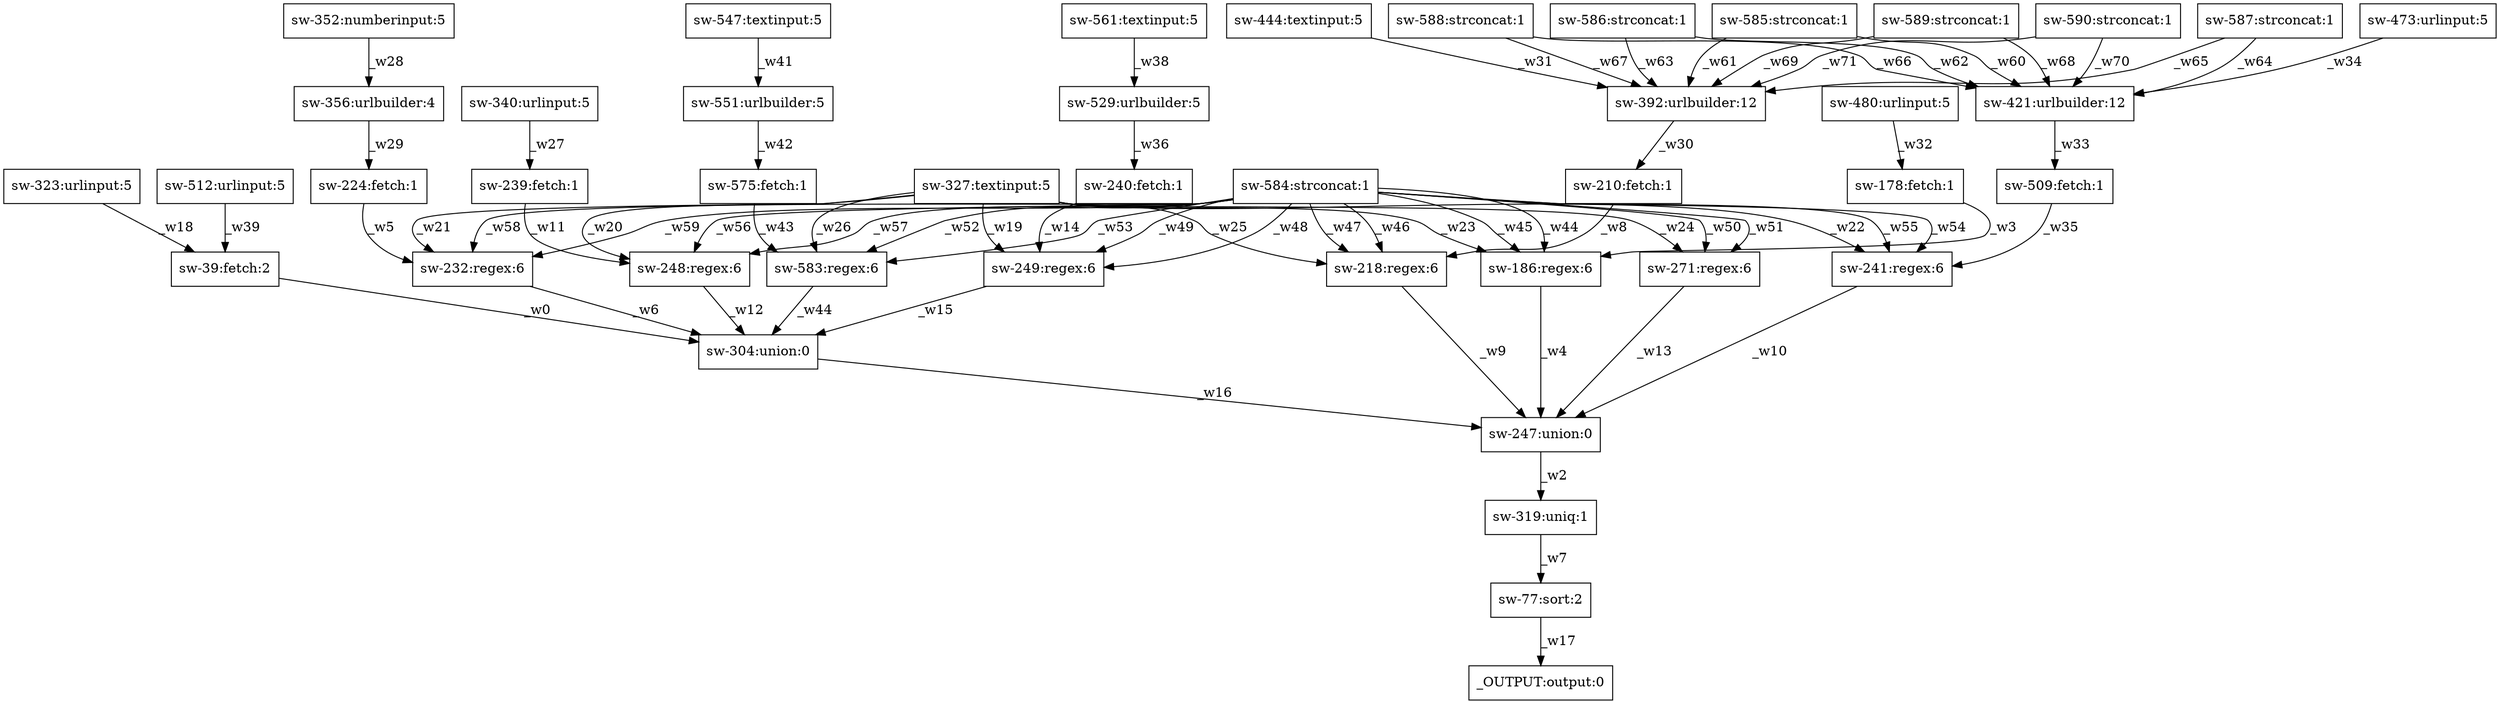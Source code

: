 digraph test1 { node [shape=box] "_OUTPUT" [label="_OUTPUT:output:0"];"sw-186" [label="sw-186:regex:6"];"sw-218" [label="sw-218:regex:6"];"sw-547" [label="sw-547:textinput:5"];"sw-224" [label="sw-224:fetch:1"];"sw-304" [label="sw-304:union:0"];"sw-529" [label="sw-529:urlbuilder:5"];"sw-323" [label="sw-323:urlinput:5"];"sw-356" [label="sw-356:urlbuilder:4"];"sw-584" [label="sw-584:strconcat:1"];"sw-586" [label="sw-586:strconcat:1"];"sw-249" [label="sw-249:regex:6"];"sw-271" [label="sw-271:regex:6"];"sw-473" [label="sw-473:urlinput:5"];"sw-575" [label="sw-575:fetch:1"];"sw-247" [label="sw-247:union:0"];"sw-590" [label="sw-590:strconcat:1"];"sw-589" [label="sw-589:strconcat:1"];"sw-561" [label="sw-561:textinput:5"];"sw-509" [label="sw-509:fetch:1"];"sw-340" [label="sw-340:urlinput:5"];"sw-583" [label="sw-583:regex:6"];"sw-352" [label="sw-352:numberinput:5"];"sw-444" [label="sw-444:textinput:5"];"sw-240" [label="sw-240:fetch:1"];"sw-588" [label="sw-588:strconcat:1"];"sw-551" [label="sw-551:urlbuilder:5"];"sw-421" [label="sw-421:urlbuilder:12"];"sw-587" [label="sw-587:strconcat:1"];"sw-239" [label="sw-239:fetch:1"];"sw-480" [label="sw-480:urlinput:5"];"sw-241" [label="sw-241:regex:6"];"sw-512" [label="sw-512:urlinput:5"];"sw-319" [label="sw-319:uniq:1"];"sw-39" [label="sw-39:fetch:2"];"sw-585" [label="sw-585:strconcat:1"];"sw-248" [label="sw-248:regex:6"];"sw-210" [label="sw-210:fetch:1"];"sw-232" [label="sw-232:regex:6"];"sw-392" [label="sw-392:urlbuilder:12"];"sw-77" [label="sw-77:sort:2"];"sw-178" [label="sw-178:fetch:1"];"sw-327" [label="sw-327:textinput:5"];"sw-39" -> "sw-304" [label="_w0"];"sw-247" -> "sw-319" [label="_w2"];"sw-178" -> "sw-186" [label="_w3"];"sw-186" -> "sw-247" [label="_w4"];"sw-224" -> "sw-232" [label="_w5"];"sw-232" -> "sw-304" [label="_w6"];"sw-319" -> "sw-77" [label="_w7"];"sw-210" -> "sw-218" [label="_w8"];"sw-218" -> "sw-247" [label="_w9"];"sw-241" -> "sw-247" [label="_w10"];"sw-239" -> "sw-248" [label="_w11"];"sw-248" -> "sw-304" [label="_w12"];"sw-271" -> "sw-247" [label="_w13"];"sw-240" -> "sw-249" [label="_w14"];"sw-249" -> "sw-304" [label="_w15"];"sw-304" -> "sw-247" [label="_w16"];"sw-77" -> "_OUTPUT" [label="_w17"];"sw-323" -> "sw-39" [label="_w18"];"sw-327" -> "sw-249" [label="_w19"];"sw-327" -> "sw-248" [label="_w20"];"sw-327" -> "sw-232" [label="_w21"];"sw-327" -> "sw-241" [label="_w22"];"sw-327" -> "sw-186" [label="_w23"];"sw-327" -> "sw-271" [label="_w24"];"sw-327" -> "sw-218" [label="_w25"];"sw-327" -> "sw-583" [label="_w26"];"sw-340" -> "sw-239" [label="_w27"];"sw-352" -> "sw-356" [label="_w28"];"sw-356" -> "sw-224" [label="_w29"];"sw-392" -> "sw-210" [label="_w30"];"sw-444" -> "sw-392" [label="_w31"];"sw-480" -> "sw-178" [label="_w32"];"sw-421" -> "sw-509" [label="_w33"];"sw-473" -> "sw-421" [label="_w34"];"sw-509" -> "sw-241" [label="_w35"];"sw-529" -> "sw-240" [label="_w36"];"sw-561" -> "sw-529" [label="_w38"];"sw-512" -> "sw-39" [label="_w39"];"sw-547" -> "sw-551" [label="_w41"];"sw-551" -> "sw-575" [label="_w42"];"sw-575" -> "sw-583" [label="_w43"];"sw-583" -> "sw-304" [label="_w44"];"sw-584" -> "sw-186" [label="_w44"];"sw-584" -> "sw-186" [label="_w45"];"sw-584" -> "sw-218" [label="_w46"];"sw-584" -> "sw-218" [label="_w47"];"sw-584" -> "sw-249" [label="_w48"];"sw-584" -> "sw-249" [label="_w49"];"sw-584" -> "sw-271" [label="_w50"];"sw-584" -> "sw-271" [label="_w51"];"sw-584" -> "sw-583" [label="_w52"];"sw-584" -> "sw-583" [label="_w53"];"sw-584" -> "sw-241" [label="_w54"];"sw-584" -> "sw-241" [label="_w55"];"sw-584" -> "sw-248" [label="_w56"];"sw-584" -> "sw-248" [label="_w57"];"sw-584" -> "sw-232" [label="_w58"];"sw-584" -> "sw-232" [label="_w59"];"sw-585" -> "sw-421" [label="_w60"];"sw-585" -> "sw-392" [label="_w61"];"sw-586" -> "sw-421" [label="_w62"];"sw-586" -> "sw-392" [label="_w63"];"sw-587" -> "sw-421" [label="_w64"];"sw-587" -> "sw-392" [label="_w65"];"sw-588" -> "sw-421" [label="_w66"];"sw-588" -> "sw-392" [label="_w67"];"sw-589" -> "sw-421" [label="_w68"];"sw-589" -> "sw-392" [label="_w69"];"sw-590" -> "sw-421" [label="_w70"];"sw-590" -> "sw-392" [label="_w71"];}